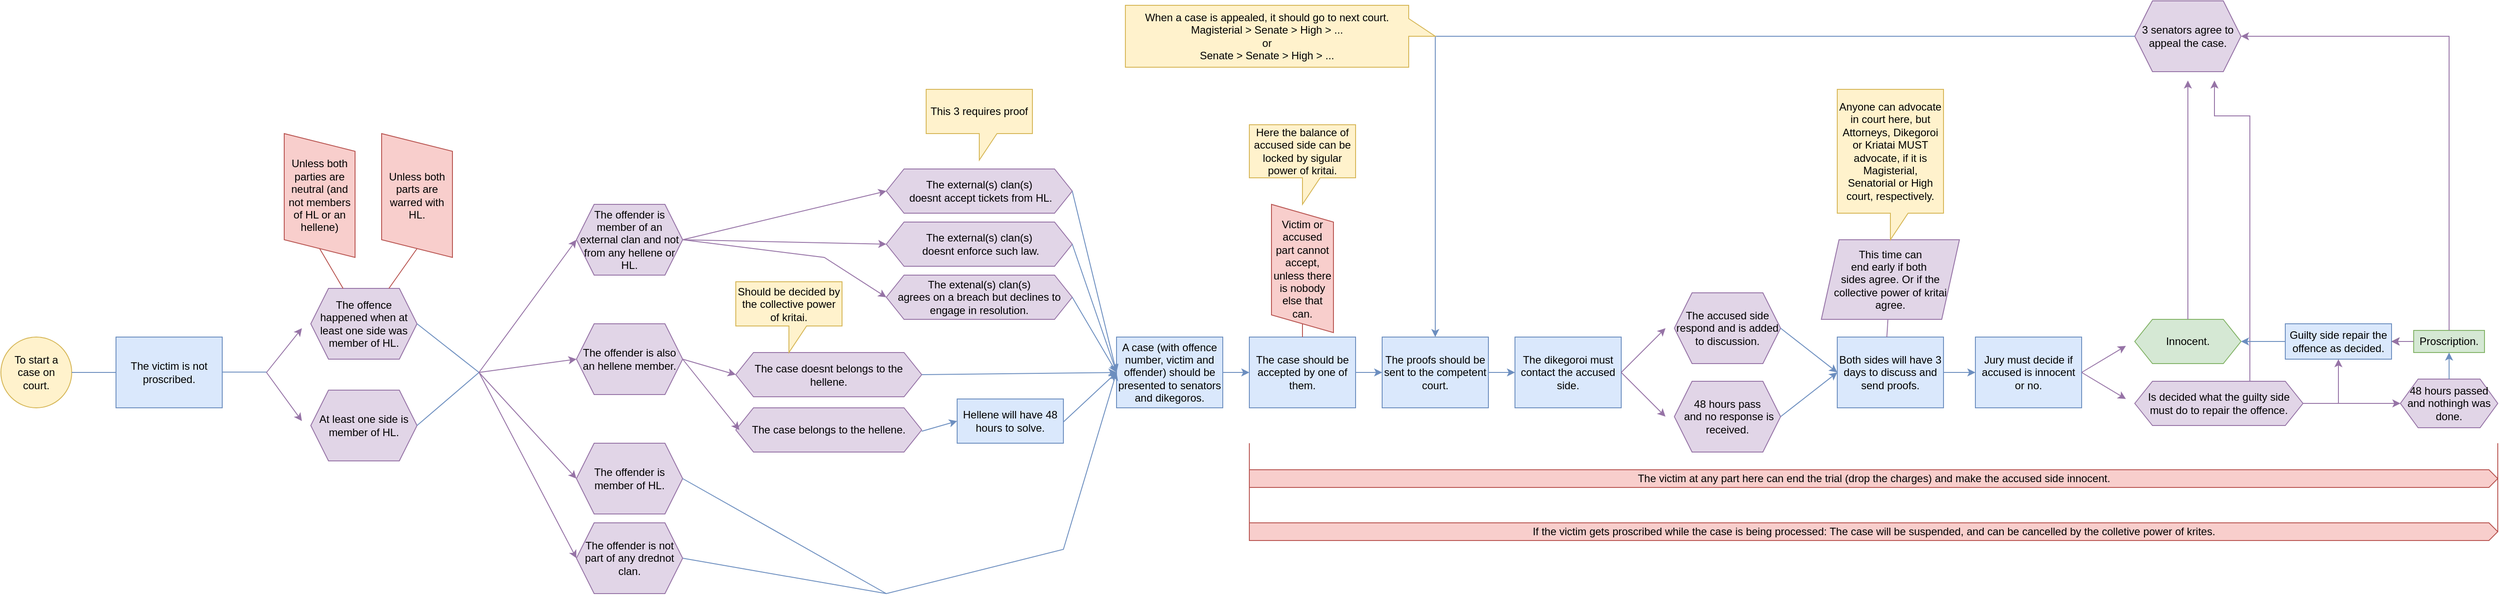 <mxfile version="26.1.1">
  <diagram name="Página-1" id="dsQrBatp6N0RsA0Rqw-J">
    <mxGraphModel dx="4247" dy="2334" grid="1" gridSize="10" guides="1" tooltips="1" connect="1" arrows="1" fold="1" page="1" pageScale="1" pageWidth="827" pageHeight="1169" math="0" shadow="0">
      <root>
        <mxCell id="0" />
        <mxCell id="1" parent="0" />
        <mxCell id="s8zO3IcP-AINZmNL37FX-1" value="" style="ellipse;whiteSpace=wrap;html=1;aspect=fixed;fillColor=#fff2cc;strokeColor=#d6b656;" parent="1" vertex="1">
          <mxGeometry x="-420" y="490" width="80" height="80" as="geometry" />
        </mxCell>
        <mxCell id="s8zO3IcP-AINZmNL37FX-2" value="To start a case on court." style="text;html=1;align=center;verticalAlign=middle;whiteSpace=wrap;rounded=0;" parent="1" vertex="1">
          <mxGeometry x="-410" y="517.5" width="60" height="25" as="geometry" />
        </mxCell>
        <mxCell id="s8zO3IcP-AINZmNL37FX-6" value="At least one side is member of HL." style="shape=hexagon;perimeter=hexagonPerimeter2;whiteSpace=wrap;html=1;fixedSize=1;fillColor=#e1d5e7;strokeColor=#9673a6;" parent="1" vertex="1">
          <mxGeometry x="-70" y="550" width="120" height="80" as="geometry" />
        </mxCell>
        <mxCell id="s8zO3IcP-AINZmNL37FX-7" value="The offence happened when at least one side was member of HL." style="shape=hexagon;perimeter=hexagonPerimeter2;whiteSpace=wrap;html=1;fixedSize=1;direction=west;fillColor=#e1d5e7;strokeColor=#9673a6;" parent="1" vertex="1">
          <mxGeometry x="-70" y="435" width="120" height="80" as="geometry" />
        </mxCell>
        <mxCell id="s8zO3IcP-AINZmNL37FX-9" value="" style="endArrow=classic;html=1;rounded=0;fillColor=#e1d5e7;strokeColor=#9673a6;" parent="1" edge="1">
          <mxGeometry width="50" height="50" relative="1" as="geometry">
            <mxPoint x="-120" y="530" as="sourcePoint" />
            <mxPoint x="-80" y="480" as="targetPoint" />
          </mxGeometry>
        </mxCell>
        <mxCell id="s8zO3IcP-AINZmNL37FX-10" value="" style="endArrow=classic;html=1;rounded=0;fillColor=#e1d5e7;strokeColor=#9673a6;" parent="1" edge="1">
          <mxGeometry width="50" height="50" relative="1" as="geometry">
            <mxPoint x="-120" y="530" as="sourcePoint" />
            <mxPoint x="-80" y="585" as="targetPoint" />
          </mxGeometry>
        </mxCell>
        <mxCell id="s8zO3IcP-AINZmNL37FX-11" value="Unless both parties are neutral (and not members of HL or an hellene)" style="shape=parallelogram;perimeter=parallelogramPerimeter;whiteSpace=wrap;html=1;fixedSize=1;direction=south;fillColor=#f8cecc;strokeColor=#b85450;rotation=0;" parent="1" vertex="1">
          <mxGeometry x="-100" y="260" width="80" height="140" as="geometry" />
        </mxCell>
        <mxCell id="s8zO3IcP-AINZmNL37FX-12" value="Unless both parts are warred with HL." style="shape=parallelogram;perimeter=parallelogramPerimeter;whiteSpace=wrap;html=1;fixedSize=1;direction=south;fillColor=#f8cecc;strokeColor=#b85450;" parent="1" vertex="1">
          <mxGeometry x="10" y="260" width="80" height="140" as="geometry" />
        </mxCell>
        <mxCell id="s8zO3IcP-AINZmNL37FX-13" value="" style="endArrow=none;html=1;rounded=0;entryX=1;entryY=0.5;entryDx=0;entryDy=0;fillColor=#f8cecc;strokeColor=#b85450;" parent="1" source="s8zO3IcP-AINZmNL37FX-7" target="s8zO3IcP-AINZmNL37FX-12" edge="1">
          <mxGeometry width="50" height="50" relative="1" as="geometry">
            <mxPoint x="-10" y="435" as="sourcePoint" />
            <mxPoint y="390" as="targetPoint" />
          </mxGeometry>
        </mxCell>
        <mxCell id="s8zO3IcP-AINZmNL37FX-14" value="" style="endArrow=none;html=1;rounded=0;entryX=1;entryY=0.5;entryDx=0;entryDy=0;fillColor=#f8cecc;strokeColor=#b85450;" parent="1" source="s8zO3IcP-AINZmNL37FX-7" target="s8zO3IcP-AINZmNL37FX-11" edge="1">
          <mxGeometry width="50" height="50" relative="1" as="geometry">
            <mxPoint x="-10" y="435" as="sourcePoint" />
            <mxPoint x="-20" y="360" as="targetPoint" />
          </mxGeometry>
        </mxCell>
        <mxCell id="s8zO3IcP-AINZmNL37FX-16" value="" style="endArrow=none;html=1;rounded=0;exitX=0;exitY=0.5;exitDx=0;exitDy=0;fillColor=#dae8fc;strokeColor=#6c8ebf;" parent="1" source="s8zO3IcP-AINZmNL37FX-7" edge="1">
          <mxGeometry width="50" height="50" relative="1" as="geometry">
            <mxPoint x="430" y="480" as="sourcePoint" />
            <mxPoint x="120" y="530" as="targetPoint" />
          </mxGeometry>
        </mxCell>
        <mxCell id="s8zO3IcP-AINZmNL37FX-17" value="" style="endArrow=none;html=1;rounded=0;exitX=1;exitY=0.5;exitDx=0;exitDy=0;exitPerimeter=0;fillColor=#dae8fc;strokeColor=#6c8ebf;" parent="1" source="s8zO3IcP-AINZmNL37FX-6" edge="1">
          <mxGeometry width="50" height="50" relative="1" as="geometry">
            <mxPoint x="430" y="585" as="sourcePoint" />
            <mxPoint x="120" y="530" as="targetPoint" />
          </mxGeometry>
        </mxCell>
        <mxCell id="s8zO3IcP-AINZmNL37FX-20" value="&lt;span style=&quot;background-color: transparent; color: light-dark(rgb(0, 0, 0), rgb(255, 255, 255));&quot;&gt;The external(s) clan(s)&lt;/span&gt;&lt;div&gt;&lt;span style=&quot;background-color: transparent; color: light-dark(rgb(0, 0, 0), rgb(255, 255, 255));&quot;&gt;&amp;nbsp;doesnt accept tickets from HL.&lt;/span&gt;&lt;/div&gt;" style="shape=hexagon;perimeter=hexagonPerimeter2;whiteSpace=wrap;html=1;fixedSize=1;direction=west;fillColor=#e1d5e7;strokeColor=#9673a6;" parent="1" vertex="1">
          <mxGeometry x="580" y="300" width="210" height="50" as="geometry" />
        </mxCell>
        <mxCell id="s8zO3IcP-AINZmNL37FX-24" value="&lt;span style=&quot;background-color: transparent; color: light-dark(rgb(0, 0, 0), rgb(255, 255, 255));&quot;&gt;The external(s) clan(s)&lt;/span&gt;&lt;div&gt;&lt;span style=&quot;background-color: transparent; color: light-dark(rgb(0, 0, 0), rgb(255, 255, 255));&quot;&gt;&amp;nbsp;doesnt enforce&amp;nbsp;&lt;/span&gt;&lt;span style=&quot;background-color: transparent; color: light-dark(rgb(0, 0, 0), rgb(255, 255, 255));&quot;&gt;such law.&lt;/span&gt;&lt;/div&gt;" style="shape=hexagon;perimeter=hexagonPerimeter2;whiteSpace=wrap;html=1;fixedSize=1;direction=west;fillColor=#e1d5e7;strokeColor=#9673a6;" parent="1" vertex="1">
          <mxGeometry x="580" y="360" width="210" height="50" as="geometry" />
        </mxCell>
        <mxCell id="s8zO3IcP-AINZmNL37FX-25" value="&lt;span style=&quot;background-color: initial; color: light-dark(rgb(0, 0, 0), rgb(255, 255, 255));&quot;&gt;The extenal(s) clan(s)&lt;/span&gt;&lt;div&gt;&lt;span style=&quot;background-color: initial; color: light-dark(rgb(0, 0, 0), rgb(255, 255, 255));&quot;&gt;agrees on a breach but declines to engage in resolution.&lt;/span&gt;&lt;/div&gt;" style="shape=hexagon;perimeter=hexagonPerimeter2;whiteSpace=wrap;html=1;fixedSize=1;direction=west;fillColor=#e1d5e7;strokeColor=#9673a6;" parent="1" vertex="1">
          <mxGeometry x="580" y="420" width="210" height="50" as="geometry" />
        </mxCell>
        <mxCell id="s8zO3IcP-AINZmNL37FX-27" value="" style="endArrow=classic;html=1;rounded=0;fillColor=#e1d5e7;strokeColor=#9673a6;entryX=0;entryY=0.5;entryDx=0;entryDy=0;" parent="1" edge="1" target="5_F8_gombTLoL3heTjFT-8">
          <mxGeometry width="50" height="50" relative="1" as="geometry">
            <mxPoint x="120" y="530" as="sourcePoint" />
            <mxPoint x="160" y="890" as="targetPoint" />
          </mxGeometry>
        </mxCell>
        <mxCell id="s8zO3IcP-AINZmNL37FX-28" value="" style="endArrow=classic;html=1;rounded=0;fillColor=#e1d5e7;strokeColor=#9673a6;" parent="1" edge="1">
          <mxGeometry width="50" height="50" relative="1" as="geometry">
            <mxPoint x="120" y="530" as="sourcePoint" />
            <mxPoint x="230" y="740" as="targetPoint" />
          </mxGeometry>
        </mxCell>
        <mxCell id="s8zO3IcP-AINZmNL37FX-29" value="" style="endArrow=classic;html=1;rounded=0;fillColor=#e1d5e7;strokeColor=#9673a6;entryX=0;entryY=0.5;entryDx=0;entryDy=0;" parent="1" edge="1" target="5_F8_gombTLoL3heTjFT-10">
          <mxGeometry width="50" height="50" relative="1" as="geometry">
            <mxPoint x="120" y="530" as="sourcePoint" />
            <mxPoint x="160" y="770" as="targetPoint" />
          </mxGeometry>
        </mxCell>
        <mxCell id="s8zO3IcP-AINZmNL37FX-30" value="This 3 requires proof" style="shape=callout;whiteSpace=wrap;html=1;perimeter=calloutPerimeter;fillColor=#fff2cc;strokeColor=#d6b656;" parent="1" vertex="1">
          <mxGeometry x="625" y="210" width="120" height="80" as="geometry" />
        </mxCell>
        <mxCell id="s8zO3IcP-AINZmNL37FX-37" value="" style="edgeStyle=orthogonalEdgeStyle;rounded=0;orthogonalLoop=1;jettySize=auto;html=1;fillColor=#dae8fc;strokeColor=#6c8ebf;" parent="1" source="s8zO3IcP-AINZmNL37FX-31" target="s8zO3IcP-AINZmNL37FX-36" edge="1">
          <mxGeometry relative="1" as="geometry" />
        </mxCell>
        <mxCell id="s8zO3IcP-AINZmNL37FX-31" value="A case (with offence number, victim and offender) should be presented to senators and dikegoros." style="rounded=0;whiteSpace=wrap;html=1;fillColor=#dae8fc;strokeColor=#6c8ebf;" parent="1" vertex="1">
          <mxGeometry x="840" y="490" width="120" height="80" as="geometry" />
        </mxCell>
        <mxCell id="s8zO3IcP-AINZmNL37FX-32" value="" style="endArrow=classic;html=1;rounded=0;exitX=0;exitY=0.5;exitDx=0;exitDy=0;entryX=0;entryY=0.5;entryDx=0;entryDy=0;fillColor=#dae8fc;strokeColor=#6c8ebf;" parent="1" source="s8zO3IcP-AINZmNL37FX-25" target="s8zO3IcP-AINZmNL37FX-31" edge="1">
          <mxGeometry width="50" height="50" relative="1" as="geometry">
            <mxPoint x="790" y="630" as="sourcePoint" />
            <mxPoint x="840" y="580" as="targetPoint" />
          </mxGeometry>
        </mxCell>
        <mxCell id="s8zO3IcP-AINZmNL37FX-33" value="" style="endArrow=classic;html=1;rounded=0;entryX=0;entryY=0.5;entryDx=0;entryDy=0;fillColor=#dae8fc;strokeColor=#6c8ebf;exitX=0;exitY=0.5;exitDx=0;exitDy=0;" parent="1" target="s8zO3IcP-AINZmNL37FX-31" edge="1" source="s8zO3IcP-AINZmNL37FX-24">
          <mxGeometry width="50" height="50" relative="1" as="geometry">
            <mxPoint x="790" y="565" as="sourcePoint" />
            <mxPoint x="840" y="515" as="targetPoint" />
          </mxGeometry>
        </mxCell>
        <mxCell id="s8zO3IcP-AINZmNL37FX-34" value="" style="endArrow=classic;html=1;rounded=0;exitX=0;exitY=0.5;exitDx=0;exitDy=0;entryX=0;entryY=0.5;entryDx=0;entryDy=0;fillColor=#dae8fc;strokeColor=#6c8ebf;" parent="1" source="s8zO3IcP-AINZmNL37FX-20" target="s8zO3IcP-AINZmNL37FX-31" edge="1">
          <mxGeometry width="50" height="50" relative="1" as="geometry">
            <mxPoint x="790" y="500" as="sourcePoint" />
            <mxPoint x="840" y="450" as="targetPoint" />
          </mxGeometry>
        </mxCell>
        <mxCell id="s8zO3IcP-AINZmNL37FX-40" value="" style="edgeStyle=orthogonalEdgeStyle;rounded=0;orthogonalLoop=1;jettySize=auto;html=1;fillColor=#dae8fc;strokeColor=#6c8ebf;" parent="1" source="s8zO3IcP-AINZmNL37FX-36" target="s8zO3IcP-AINZmNL37FX-39" edge="1">
          <mxGeometry relative="1" as="geometry" />
        </mxCell>
        <mxCell id="s8zO3IcP-AINZmNL37FX-36" value="The case should be accepted by one of them." style="whiteSpace=wrap;html=1;fillColor=#dae8fc;strokeColor=#6c8ebf;rounded=0;" parent="1" vertex="1">
          <mxGeometry x="990" y="490" width="120" height="80" as="geometry" />
        </mxCell>
        <mxCell id="s8zO3IcP-AINZmNL37FX-42" value="" style="edgeStyle=orthogonalEdgeStyle;rounded=0;orthogonalLoop=1;jettySize=auto;html=1;fillColor=#dae8fc;strokeColor=#6c8ebf;" parent="1" source="s8zO3IcP-AINZmNL37FX-39" target="s8zO3IcP-AINZmNL37FX-41" edge="1">
          <mxGeometry relative="1" as="geometry" />
        </mxCell>
        <mxCell id="s8zO3IcP-AINZmNL37FX-39" value="The proofs should be sent to the competent court." style="whiteSpace=wrap;html=1;fillColor=#dae8fc;strokeColor=#6c8ebf;rounded=0;" parent="1" vertex="1">
          <mxGeometry x="1140" y="490" width="120" height="80" as="geometry" />
        </mxCell>
        <mxCell id="s8zO3IcP-AINZmNL37FX-41" value="The dikegoroi must contact the accused side." style="whiteSpace=wrap;html=1;fillColor=#dae8fc;strokeColor=#6c8ebf;rounded=0;" parent="1" vertex="1">
          <mxGeometry x="1290" y="490" width="120" height="80" as="geometry" />
        </mxCell>
        <mxCell id="s8zO3IcP-AINZmNL37FX-43" value="The accused side respond and is added to discussion." style="shape=hexagon;perimeter=hexagonPerimeter2;whiteSpace=wrap;html=1;fixedSize=1;fillColor=#e1d5e7;strokeColor=#9673a6;" parent="1" vertex="1">
          <mxGeometry x="1470" y="440" width="120" height="80" as="geometry" />
        </mxCell>
        <mxCell id="s8zO3IcP-AINZmNL37FX-44" value="48 hours pass&lt;div&gt;&amp;nbsp;and no response is received.&lt;/div&gt;" style="shape=hexagon;perimeter=hexagonPerimeter2;whiteSpace=wrap;html=1;fixedSize=1;fillColor=#e1d5e7;strokeColor=#9673a6;" parent="1" vertex="1">
          <mxGeometry x="1470" y="540" width="120" height="80" as="geometry" />
        </mxCell>
        <mxCell id="s8zO3IcP-AINZmNL37FX-45" value="" style="endArrow=classic;html=1;rounded=0;fillColor=#e1d5e7;strokeColor=#9673a6;" parent="1" edge="1">
          <mxGeometry width="50" height="50" relative="1" as="geometry">
            <mxPoint x="1410" y="530" as="sourcePoint" />
            <mxPoint x="1460" y="480" as="targetPoint" />
          </mxGeometry>
        </mxCell>
        <mxCell id="s8zO3IcP-AINZmNL37FX-46" value="" style="endArrow=classic;html=1;rounded=0;fillColor=#e1d5e7;strokeColor=#9673a6;exitX=1;exitY=0.5;exitDx=0;exitDy=0;" parent="1" source="s8zO3IcP-AINZmNL37FX-41" edge="1">
          <mxGeometry width="50" height="50" relative="1" as="geometry">
            <mxPoint x="1420" y="540" as="sourcePoint" />
            <mxPoint x="1460" y="580" as="targetPoint" />
          </mxGeometry>
        </mxCell>
        <mxCell id="s8zO3IcP-AINZmNL37FX-53" value="" style="edgeStyle=orthogonalEdgeStyle;rounded=0;orthogonalLoop=1;jettySize=auto;html=1;fillColor=#dae8fc;strokeColor=#6c8ebf;" parent="1" source="s8zO3IcP-AINZmNL37FX-47" target="s8zO3IcP-AINZmNL37FX-52" edge="1">
          <mxGeometry relative="1" as="geometry" />
        </mxCell>
        <mxCell id="s8zO3IcP-AINZmNL37FX-47" value="Both sides will have 3 days to discuss and send proofs." style="rounded=0;whiteSpace=wrap;html=1;fillColor=#dae8fc;strokeColor=#6c8ebf;" parent="1" vertex="1">
          <mxGeometry x="1654" y="490" width="120" height="80" as="geometry" />
        </mxCell>
        <mxCell id="s8zO3IcP-AINZmNL37FX-48" value="" style="endArrow=classic;html=1;rounded=0;exitX=1;exitY=0.5;exitDx=0;exitDy=0;entryX=0;entryY=0.5;entryDx=0;entryDy=0;fillColor=#dae8fc;strokeColor=#6c8ebf;" parent="1" source="s8zO3IcP-AINZmNL37FX-43" target="s8zO3IcP-AINZmNL37FX-47" edge="1">
          <mxGeometry width="50" height="50" relative="1" as="geometry">
            <mxPoint x="1600" y="485" as="sourcePoint" />
            <mxPoint x="1650" y="435" as="targetPoint" />
          </mxGeometry>
        </mxCell>
        <mxCell id="s8zO3IcP-AINZmNL37FX-49" value="" style="endArrow=classic;html=1;rounded=0;exitX=1;exitY=0.5;exitDx=0;exitDy=0;entryX=0;entryY=0.5;entryDx=0;entryDy=0;fillColor=#dae8fc;strokeColor=#6c8ebf;" parent="1" source="s8zO3IcP-AINZmNL37FX-44" target="s8zO3IcP-AINZmNL37FX-47" edge="1">
          <mxGeometry width="50" height="50" relative="1" as="geometry">
            <mxPoint x="1590" y="585" as="sourcePoint" />
            <mxPoint x="1640" y="535" as="targetPoint" />
          </mxGeometry>
        </mxCell>
        <mxCell id="s8zO3IcP-AINZmNL37FX-50" value="This time can&lt;div&gt;end early if both&amp;nbsp;&lt;/div&gt;&lt;div&gt;sides agree. Or if the collective power of kritai agree.&lt;/div&gt;" style="shape=parallelogram;perimeter=parallelogramPerimeter;whiteSpace=wrap;html=1;fixedSize=1;direction=west;fillColor=#e1d5e7;strokeColor=#9673a6;" parent="1" vertex="1">
          <mxGeometry x="1636" y="380" width="156" height="90" as="geometry" />
        </mxCell>
        <mxCell id="s8zO3IcP-AINZmNL37FX-51" value="" style="endArrow=none;html=1;rounded=0;fillColor=#e1d5e7;strokeColor=#9673a6;" parent="1" target="s8zO3IcP-AINZmNL37FX-50" edge="1">
          <mxGeometry width="50" height="50" relative="1" as="geometry">
            <mxPoint x="1710" y="490" as="sourcePoint" />
            <mxPoint x="1760" y="440" as="targetPoint" />
          </mxGeometry>
        </mxCell>
        <mxCell id="s8zO3IcP-AINZmNL37FX-52" value="Jury must decide if accused is innocent or no." style="whiteSpace=wrap;html=1;fillColor=#dae8fc;strokeColor=#6c8ebf;rounded=0;" parent="1" vertex="1">
          <mxGeometry x="1810" y="490" width="120" height="80" as="geometry" />
        </mxCell>
        <mxCell id="s8zO3IcP-AINZmNL37FX-54" value="Anyone can advocate in court here, but Attorneys, Dikegoroi or Kriatai MUST advocate, if it is Magisterial, Senatorial or High court, respectively." style="shape=callout;whiteSpace=wrap;html=1;perimeter=calloutPerimeter;fillColor=#fff2cc;strokeColor=#d6b656;" parent="1" vertex="1">
          <mxGeometry x="1654" y="210" width="120" height="170" as="geometry" />
        </mxCell>
        <mxCell id="s8zO3IcP-AINZmNL37FX-55" value="Victim or accused part cannot accept, unless there is nobody else that can." style="shape=parallelogram;perimeter=parallelogramPerimeter;whiteSpace=wrap;html=1;fixedSize=1;fillColor=#f8cecc;strokeColor=#b85450;direction=south;" parent="1" vertex="1">
          <mxGeometry x="1015" y="340" width="70" height="145" as="geometry" />
        </mxCell>
        <mxCell id="s8zO3IcP-AINZmNL37FX-56" value="" style="endArrow=none;html=1;rounded=0;entryX=1;entryY=0.5;entryDx=0;entryDy=0;exitX=0.5;exitY=0;exitDx=0;exitDy=0;fillColor=#f8cecc;strokeColor=#b85450;" parent="1" source="s8zO3IcP-AINZmNL37FX-36" target="s8zO3IcP-AINZmNL37FX-55" edge="1">
          <mxGeometry width="50" height="50" relative="1" as="geometry">
            <mxPoint x="1040" y="490" as="sourcePoint" />
            <mxPoint x="1090" y="440" as="targetPoint" />
          </mxGeometry>
        </mxCell>
        <mxCell id="s8zO3IcP-AINZmNL37FX-57" value="Here the balance of accused side can be locked by sigular power of kritai." style="shape=callout;whiteSpace=wrap;html=1;perimeter=calloutPerimeter;fillColor=#fff2cc;strokeColor=#d6b656;" parent="1" vertex="1">
          <mxGeometry x="990" y="250" width="120" height="90" as="geometry" />
        </mxCell>
        <mxCell id="s8zO3IcP-AINZmNL37FX-58" value="Innocent." style="shape=hexagon;perimeter=hexagonPerimeter2;whiteSpace=wrap;html=1;fixedSize=1;fillColor=#d5e8d4;strokeColor=#82b366;" parent="1" vertex="1">
          <mxGeometry x="1990" y="470" width="120" height="50" as="geometry" />
        </mxCell>
        <mxCell id="s8zO3IcP-AINZmNL37FX-59" value="Is decided what the guilty side must do to repair the offence." style="shape=hexagon;perimeter=hexagonPerimeter2;whiteSpace=wrap;html=1;fixedSize=1;fillColor=#e1d5e7;strokeColor=#9673a6;" parent="1" vertex="1">
          <mxGeometry x="1990" y="540" width="190" height="50" as="geometry" />
        </mxCell>
        <mxCell id="s8zO3IcP-AINZmNL37FX-60" value="" style="endArrow=classic;html=1;rounded=0;fillColor=#e1d5e7;strokeColor=#9673a6;" parent="1" edge="1">
          <mxGeometry width="50" height="50" relative="1" as="geometry">
            <mxPoint x="1930" y="530" as="sourcePoint" />
            <mxPoint x="1980" y="560" as="targetPoint" />
          </mxGeometry>
        </mxCell>
        <mxCell id="s8zO3IcP-AINZmNL37FX-61" value="" style="endArrow=classic;html=1;rounded=0;exitX=1;exitY=0.5;exitDx=0;exitDy=0;fillColor=#e1d5e7;strokeColor=#9673a6;" parent="1" source="s8zO3IcP-AINZmNL37FX-52" edge="1">
          <mxGeometry width="50" height="50" relative="1" as="geometry">
            <mxPoint x="1930" y="515" as="sourcePoint" />
            <mxPoint x="1980" y="500" as="targetPoint" />
          </mxGeometry>
        </mxCell>
        <mxCell id="s8zO3IcP-AINZmNL37FX-62" value="" style="endArrow=classic;html=1;rounded=0;fillColor=#e1d5e7;strokeColor=#9673a6;" parent="1" edge="1">
          <mxGeometry width="50" height="50" relative="1" as="geometry">
            <mxPoint x="2050" y="470" as="sourcePoint" />
            <mxPoint x="2050" y="200" as="targetPoint" />
          </mxGeometry>
        </mxCell>
        <mxCell id="s8zO3IcP-AINZmNL37FX-63" value="3 senators agree to appeal the case." style="shape=hexagon;perimeter=hexagonPerimeter2;whiteSpace=wrap;html=1;fixedSize=1;fillColor=#e1d5e7;strokeColor=#9673a6;" parent="1" vertex="1">
          <mxGeometry x="1990" y="110" width="120" height="80" as="geometry" />
        </mxCell>
        <mxCell id="s8zO3IcP-AINZmNL37FX-64" value="" style="endArrow=classic;html=1;rounded=0;exitX=0;exitY=0.5;exitDx=0;exitDy=0;entryX=0.5;entryY=0;entryDx=0;entryDy=0;fillColor=#dae8fc;strokeColor=#6c8ebf;" parent="1" source="s8zO3IcP-AINZmNL37FX-63" target="s8zO3IcP-AINZmNL37FX-39" edge="1">
          <mxGeometry width="50" height="50" relative="1" as="geometry">
            <mxPoint x="1900" y="140" as="sourcePoint" />
            <mxPoint x="1180" y="150" as="targetPoint" />
            <Array as="points">
              <mxPoint x="1200" y="150" />
            </Array>
          </mxGeometry>
        </mxCell>
        <mxCell id="s8zO3IcP-AINZmNL37FX-66" value="When a case is appealed, it should go to next court.&lt;br&gt;Magisterial &amp;gt; Senate &amp;gt; High &amp;gt; ...&lt;br&gt;or&lt;br&gt;Senate &amp;gt; Senate &amp;gt; High &amp;gt; ..." style="shape=callout;whiteSpace=wrap;html=1;perimeter=calloutPerimeter;direction=north;fillColor=#fff2cc;strokeColor=#d6b656;" parent="1" vertex="1">
          <mxGeometry x="850" y="115" width="350" height="70" as="geometry" />
        </mxCell>
        <mxCell id="s8zO3IcP-AINZmNL37FX-69" value="" style="endArrow=classic;html=1;rounded=0;fillColor=#e1d5e7;strokeColor=#9673a6;" parent="1" edge="1">
          <mxGeometry width="50" height="50" relative="1" as="geometry">
            <mxPoint x="2120" y="540" as="sourcePoint" />
            <mxPoint x="2080" y="200" as="targetPoint" />
            <Array as="points">
              <mxPoint x="2120" y="240" />
              <mxPoint x="2080" y="240" />
            </Array>
          </mxGeometry>
        </mxCell>
        <mxCell id="s8zO3IcP-AINZmNL37FX-70" value="" style="endArrow=classic;html=1;rounded=0;fillColor=#e1d5e7;strokeColor=#9673a6;entryX=0.5;entryY=1;entryDx=0;entryDy=0;" parent="1" target="s8zO3IcP-AINZmNL37FX-71" edge="1">
          <mxGeometry width="50" height="50" relative="1" as="geometry">
            <mxPoint x="2180" y="565" as="sourcePoint" />
            <mxPoint x="2230" y="530" as="targetPoint" />
            <Array as="points">
              <mxPoint x="2220" y="565" />
            </Array>
          </mxGeometry>
        </mxCell>
        <mxCell id="s8zO3IcP-AINZmNL37FX-71" value="Guilty side repair the offence as decided." style="rounded=0;whiteSpace=wrap;html=1;fillColor=#dae8fc;strokeColor=#6c8ebf;" parent="1" vertex="1">
          <mxGeometry x="2160" y="475" width="120" height="40" as="geometry" />
        </mxCell>
        <mxCell id="s8zO3IcP-AINZmNL37FX-72" value="" style="endArrow=classic;html=1;rounded=0;exitX=0;exitY=0.5;exitDx=0;exitDy=0;entryX=1;entryY=0.5;entryDx=0;entryDy=0;fillColor=#dae8fc;strokeColor=#6c8ebf;" parent="1" source="s8zO3IcP-AINZmNL37FX-71" target="s8zO3IcP-AINZmNL37FX-58" edge="1">
          <mxGeometry width="50" height="50" relative="1" as="geometry">
            <mxPoint x="2160" y="485" as="sourcePoint" />
            <mxPoint x="2210" y="435" as="targetPoint" />
          </mxGeometry>
        </mxCell>
        <mxCell id="s8zO3IcP-AINZmNL37FX-73" value="48 hours passed and nothingh was done." style="shape=hexagon;perimeter=hexagonPerimeter2;whiteSpace=wrap;html=1;fixedSize=1;fillColor=#e1d5e7;strokeColor=#9673a6;" parent="1" vertex="1">
          <mxGeometry x="2290" y="537.5" width="110" height="55" as="geometry" />
        </mxCell>
        <mxCell id="s8zO3IcP-AINZmNL37FX-74" value="" style="endArrow=classic;html=1;rounded=0;entryX=0;entryY=0.5;entryDx=0;entryDy=0;fillColor=#e1d5e7;strokeColor=#9673a6;" parent="1" target="s8zO3IcP-AINZmNL37FX-73" edge="1">
          <mxGeometry width="50" height="50" relative="1" as="geometry">
            <mxPoint x="2220" y="565" as="sourcePoint" />
            <mxPoint x="2270" y="515" as="targetPoint" />
          </mxGeometry>
        </mxCell>
        <mxCell id="s8zO3IcP-AINZmNL37FX-78" value="" style="edgeStyle=orthogonalEdgeStyle;rounded=0;orthogonalLoop=1;jettySize=auto;html=1;" parent="1" source="s8zO3IcP-AINZmNL37FX-75" target="s8zO3IcP-AINZmNL37FX-71" edge="1">
          <mxGeometry relative="1" as="geometry" />
        </mxCell>
        <mxCell id="s8zO3IcP-AINZmNL37FX-75" value="Proscription." style="rounded=0;whiteSpace=wrap;html=1;fillColor=#d5e8d4;strokeColor=#82b366;" parent="1" vertex="1">
          <mxGeometry x="2305" y="482.5" width="80" height="25" as="geometry" />
        </mxCell>
        <mxCell id="s8zO3IcP-AINZmNL37FX-76" value="" style="endArrow=classic;html=1;rounded=0;exitX=0;exitY=0.5;exitDx=0;exitDy=0;fillColor=#e1d5e7;strokeColor=#9673a6;" parent="1" source="s8zO3IcP-AINZmNL37FX-75" target="s8zO3IcP-AINZmNL37FX-71" edge="1">
          <mxGeometry width="50" height="50" relative="1" as="geometry">
            <mxPoint x="2300" y="490" as="sourcePoint" />
            <mxPoint x="2350" y="440" as="targetPoint" />
          </mxGeometry>
        </mxCell>
        <mxCell id="s8zO3IcP-AINZmNL37FX-77" value="" style="endArrow=classic;html=1;rounded=0;exitX=0.5;exitY=0;exitDx=0;exitDy=0;entryX=0.5;entryY=1;entryDx=0;entryDy=0;fillColor=#dae8fc;strokeColor=#6c8ebf;" parent="1" source="s8zO3IcP-AINZmNL37FX-73" target="s8zO3IcP-AINZmNL37FX-75" edge="1">
          <mxGeometry width="50" height="50" relative="1" as="geometry">
            <mxPoint x="2350" y="537.5" as="sourcePoint" />
            <mxPoint x="2400" y="487.5" as="targetPoint" />
          </mxGeometry>
        </mxCell>
        <mxCell id="s8zO3IcP-AINZmNL37FX-79" value="" style="endArrow=classic;html=1;rounded=0;exitX=0.5;exitY=0;exitDx=0;exitDy=0;entryX=1;entryY=0.5;entryDx=0;entryDy=0;fillColor=#e1d5e7;strokeColor=#9673a6;" parent="1" source="s8zO3IcP-AINZmNL37FX-75" target="s8zO3IcP-AINZmNL37FX-63" edge="1">
          <mxGeometry width="50" height="50" relative="1" as="geometry">
            <mxPoint x="2340" y="482.5" as="sourcePoint" />
            <mxPoint x="2340" y="150" as="targetPoint" />
            <Array as="points">
              <mxPoint x="2345" y="150" />
            </Array>
          </mxGeometry>
        </mxCell>
        <mxCell id="s8zO3IcP-AINZmNL37FX-81" value="The victim at any part here can end the trial (drop the charges) and make the accused side innocent." style="html=1;shadow=0;dashed=0;align=center;verticalAlign=middle;shape=mxgraph.arrows2.arrow;dy=0;dx=10;notch=0;fillColor=#f8cecc;strokeColor=#b85450;" parent="1" vertex="1">
          <mxGeometry x="990" y="640" width="1410" height="20" as="geometry" />
        </mxCell>
        <mxCell id="s8zO3IcP-AINZmNL37FX-83" value="" style="endArrow=none;html=1;rounded=0;fillColor=#f8cecc;strokeColor=#b85450;exitX=0;exitY=0.5;exitDx=0;exitDy=0;exitPerimeter=0;" parent="1" edge="1" source="5_F8_gombTLoL3heTjFT-28">
          <mxGeometry width="50" height="50" relative="1" as="geometry">
            <mxPoint x="990" y="640" as="sourcePoint" />
            <mxPoint x="990" y="610" as="targetPoint" />
          </mxGeometry>
        </mxCell>
        <mxCell id="s8zO3IcP-AINZmNL37FX-84" value="" style="endArrow=none;html=1;rounded=0;fillColor=#f8cecc;strokeColor=#b85450;exitX=1;exitY=0.5;exitDx=0;exitDy=0;exitPerimeter=0;" parent="1" source="5_F8_gombTLoL3heTjFT-28" edge="1">
          <mxGeometry width="50" height="50" relative="1" as="geometry">
            <mxPoint x="2400" y="640" as="sourcePoint" />
            <mxPoint x="2400" y="610" as="targetPoint" />
          </mxGeometry>
        </mxCell>
        <mxCell id="5_F8_gombTLoL3heTjFT-3" value="The victim is not proscribed." style="whiteSpace=wrap;html=1;fillColor=#dae8fc;strokeColor=#6c8ebf;rounded=0;" vertex="1" parent="1">
          <mxGeometry x="-290" y="490" width="120" height="80" as="geometry" />
        </mxCell>
        <mxCell id="5_F8_gombTLoL3heTjFT-5" value="" style="endArrow=none;html=1;rounded=0;exitX=1;exitY=0.5;exitDx=0;exitDy=0;exitPerimeter=0;fillColor=#dae8fc;strokeColor=#6c8ebf;entryX=0;entryY=0.5;entryDx=0;entryDy=0;" edge="1" parent="1" target="5_F8_gombTLoL3heTjFT-3">
          <mxGeometry width="50" height="50" relative="1" as="geometry">
            <mxPoint x="-340" y="530" as="sourcePoint" />
            <mxPoint x="-270" y="470" as="targetPoint" />
          </mxGeometry>
        </mxCell>
        <mxCell id="5_F8_gombTLoL3heTjFT-6" value="" style="endArrow=none;html=1;rounded=0;exitX=1;exitY=0.5;exitDx=0;exitDy=0;exitPerimeter=0;fillColor=#dae8fc;strokeColor=#6c8ebf;entryX=0;entryY=0.5;entryDx=0;entryDy=0;" edge="1" parent="1">
          <mxGeometry width="50" height="50" relative="1" as="geometry">
            <mxPoint x="-170" y="529.58" as="sourcePoint" />
            <mxPoint x="-120" y="529.58" as="targetPoint" />
          </mxGeometry>
        </mxCell>
        <mxCell id="5_F8_gombTLoL3heTjFT-8" value="The offender is member of HL." style="shape=hexagon;perimeter=hexagonPerimeter2;whiteSpace=wrap;html=1;fixedSize=1;fillColor=#e1d5e7;strokeColor=#9673a6;" vertex="1" parent="1">
          <mxGeometry x="230" y="610" width="120" height="80" as="geometry" />
        </mxCell>
        <mxCell id="5_F8_gombTLoL3heTjFT-9" value="The offender is also an hellene member." style="shape=hexagon;perimeter=hexagonPerimeter2;whiteSpace=wrap;html=1;fixedSize=1;fillColor=#e1d5e7;strokeColor=#9673a6;" vertex="1" parent="1">
          <mxGeometry x="230" y="475" width="120" height="80" as="geometry" />
        </mxCell>
        <mxCell id="5_F8_gombTLoL3heTjFT-10" value="The offender is member of an external clan and not from any hellene or HL." style="shape=hexagon;perimeter=hexagonPerimeter2;whiteSpace=wrap;html=1;fixedSize=1;fillColor=#e1d5e7;strokeColor=#9673a6;" vertex="1" parent="1">
          <mxGeometry x="230" y="340" width="120" height="80" as="geometry" />
        </mxCell>
        <mxCell id="5_F8_gombTLoL3heTjFT-11" value="" style="endArrow=classic;html=1;rounded=0;exitX=1;exitY=0.5;exitDx=0;exitDy=0;fillColor=#dae8fc;strokeColor=#6c8ebf;" edge="1" parent="1" source="5_F8_gombTLoL3heTjFT-12">
          <mxGeometry width="50" height="50" relative="1" as="geometry">
            <mxPoint x="350" y="690" as="sourcePoint" />
            <mxPoint x="840" y="530" as="targetPoint" />
            <Array as="points">
              <mxPoint x="580" y="780" />
              <mxPoint x="780" y="730" />
            </Array>
          </mxGeometry>
        </mxCell>
        <mxCell id="5_F8_gombTLoL3heTjFT-12" value="The offender is not part of any drednot clan." style="shape=hexagon;perimeter=hexagonPerimeter2;whiteSpace=wrap;html=1;fixedSize=1;fillColor=#e1d5e7;strokeColor=#9673a6;" vertex="1" parent="1">
          <mxGeometry x="230" y="700" width="120" height="80" as="geometry" />
        </mxCell>
        <mxCell id="5_F8_gombTLoL3heTjFT-14" value="" style="endArrow=none;html=1;rounded=0;exitX=1;exitY=0.5;exitDx=0;exitDy=0;exitPerimeter=0;fillColor=#dae8fc;strokeColor=#6c8ebf;" edge="1" parent="1">
          <mxGeometry width="50" height="50" relative="1" as="geometry">
            <mxPoint x="350" y="650" as="sourcePoint" />
            <mxPoint x="580" y="780" as="targetPoint" />
          </mxGeometry>
        </mxCell>
        <mxCell id="5_F8_gombTLoL3heTjFT-15" value="" style="endArrow=classic;html=1;rounded=0;fillColor=#e1d5e7;strokeColor=#9673a6;entryX=0;entryY=0.5;entryDx=0;entryDy=0;" edge="1" parent="1" target="5_F8_gombTLoL3heTjFT-9">
          <mxGeometry width="50" height="50" relative="1" as="geometry">
            <mxPoint x="120" y="530" as="sourcePoint" />
            <mxPoint x="190" y="560" as="targetPoint" />
          </mxGeometry>
        </mxCell>
        <mxCell id="5_F8_gombTLoL3heTjFT-16" value="The case doesnt belongs to the hellene." style="shape=hexagon;perimeter=hexagonPerimeter2;whiteSpace=wrap;html=1;fixedSize=1;direction=west;fillColor=#e1d5e7;strokeColor=#9673a6;" vertex="1" parent="1">
          <mxGeometry x="410" y="507.5" width="210" height="50" as="geometry" />
        </mxCell>
        <mxCell id="5_F8_gombTLoL3heTjFT-17" value="The case belongs to the hellene." style="shape=hexagon;perimeter=hexagonPerimeter2;whiteSpace=wrap;html=1;fixedSize=1;direction=west;fillColor=#e1d5e7;strokeColor=#9673a6;" vertex="1" parent="1">
          <mxGeometry x="410" y="570" width="210" height="50" as="geometry" />
        </mxCell>
        <mxCell id="5_F8_gombTLoL3heTjFT-18" value="" style="endArrow=classic;html=1;rounded=0;fillColor=#dae8fc;strokeColor=#6c8ebf;exitX=0;exitY=0.5;exitDx=0;exitDy=0;" edge="1" parent="1" source="5_F8_gombTLoL3heTjFT-16">
          <mxGeometry width="50" height="50" relative="1" as="geometry">
            <mxPoint x="620" y="600" as="sourcePoint" />
            <mxPoint x="840" y="530" as="targetPoint" />
          </mxGeometry>
        </mxCell>
        <mxCell id="5_F8_gombTLoL3heTjFT-19" value="" style="endArrow=classic;html=1;rounded=0;fillColor=#e1d5e7;strokeColor=#9673a6;entryX=1;entryY=0.5;entryDx=0;entryDy=0;" edge="1" parent="1" target="5_F8_gombTLoL3heTjFT-16">
          <mxGeometry width="50" height="50" relative="1" as="geometry">
            <mxPoint x="350" y="515" as="sourcePoint" />
            <mxPoint x="460" y="500" as="targetPoint" />
          </mxGeometry>
        </mxCell>
        <mxCell id="5_F8_gombTLoL3heTjFT-20" value="" style="endArrow=classic;html=1;rounded=0;fillColor=#e1d5e7;strokeColor=#9673a6;entryX=0;entryY=0.5;entryDx=0;entryDy=0;exitX=1;exitY=0.5;exitDx=0;exitDy=0;" edge="1" parent="1" source="5_F8_gombTLoL3heTjFT-9">
          <mxGeometry width="50" height="50" relative="1" as="geometry">
            <mxPoint x="304" y="610" as="sourcePoint" />
            <mxPoint x="414" y="595" as="targetPoint" />
          </mxGeometry>
        </mxCell>
        <mxCell id="5_F8_gombTLoL3heTjFT-21" value="Should be decided by&lt;div&gt;the collective power of kritai.&lt;/div&gt;" style="shape=callout;whiteSpace=wrap;html=1;perimeter=calloutPerimeter;fillColor=#fff2cc;strokeColor=#d6b656;" vertex="1" parent="1">
          <mxGeometry x="410" y="427.5" width="120" height="80" as="geometry" />
        </mxCell>
        <mxCell id="5_F8_gombTLoL3heTjFT-22" value="" style="endArrow=classic;html=1;rounded=0;fillColor=#e1d5e7;strokeColor=#9673a6;entryX=1;entryY=0.5;entryDx=0;entryDy=0;" edge="1" parent="1" target="s8zO3IcP-AINZmNL37FX-20">
          <mxGeometry width="50" height="50" relative="1" as="geometry">
            <mxPoint x="350" y="380" as="sourcePoint" />
            <mxPoint x="460" y="230" as="targetPoint" />
          </mxGeometry>
        </mxCell>
        <mxCell id="5_F8_gombTLoL3heTjFT-23" value="" style="endArrow=classic;html=1;rounded=0;fillColor=#e1d5e7;strokeColor=#9673a6;entryX=1;entryY=0.5;entryDx=0;entryDy=0;" edge="1" parent="1" target="s8zO3IcP-AINZmNL37FX-24">
          <mxGeometry width="50" height="50" relative="1" as="geometry">
            <mxPoint x="350" y="380" as="sourcePoint" />
            <mxPoint x="580" y="325" as="targetPoint" />
          </mxGeometry>
        </mxCell>
        <mxCell id="5_F8_gombTLoL3heTjFT-24" value="" style="endArrow=classic;html=1;rounded=0;fillColor=#e1d5e7;strokeColor=#9673a6;entryX=1;entryY=0.5;entryDx=0;entryDy=0;" edge="1" parent="1" target="s8zO3IcP-AINZmNL37FX-25">
          <mxGeometry width="50" height="50" relative="1" as="geometry">
            <mxPoint x="350" y="380" as="sourcePoint" />
            <mxPoint x="580" y="325" as="targetPoint" />
            <Array as="points">
              <mxPoint x="510" y="400" />
            </Array>
          </mxGeometry>
        </mxCell>
        <mxCell id="5_F8_gombTLoL3heTjFT-25" value="Hellene will have 48 hours to solve." style="whiteSpace=wrap;html=1;fillColor=#dae8fc;strokeColor=#6c8ebf;rounded=0;" vertex="1" parent="1">
          <mxGeometry x="660" y="560" width="120" height="50" as="geometry" />
        </mxCell>
        <mxCell id="5_F8_gombTLoL3heTjFT-26" value="" style="endArrow=classic;html=1;rounded=0;fillColor=#dae8fc;strokeColor=#6c8ebf;exitX=0;exitY=0.5;exitDx=0;exitDy=0;entryX=0;entryY=0.5;entryDx=0;entryDy=0;" edge="1" parent="1" target="5_F8_gombTLoL3heTjFT-25">
          <mxGeometry width="50" height="50" relative="1" as="geometry">
            <mxPoint x="620" y="596.5" as="sourcePoint" />
            <mxPoint x="840" y="593.5" as="targetPoint" />
          </mxGeometry>
        </mxCell>
        <mxCell id="5_F8_gombTLoL3heTjFT-27" value="" style="endArrow=classic;html=1;rounded=0;fillColor=#dae8fc;strokeColor=#6c8ebf;exitX=0;exitY=0.5;exitDx=0;exitDy=0;" edge="1" parent="1">
          <mxGeometry width="50" height="50" relative="1" as="geometry">
            <mxPoint x="780" y="586" as="sourcePoint" />
            <mxPoint x="840" y="530" as="targetPoint" />
          </mxGeometry>
        </mxCell>
        <mxCell id="5_F8_gombTLoL3heTjFT-28" value="If the victim gets proscribed while the case is being processed: The case will be suspended, and can be cancelled by the colletive power of krites." style="html=1;shadow=0;dashed=0;align=center;verticalAlign=middle;shape=mxgraph.arrows2.arrow;dy=0;dx=10;notch=0;fillColor=#f8cecc;strokeColor=#b85450;" vertex="1" parent="1">
          <mxGeometry x="990" y="700" width="1410" height="20" as="geometry" />
        </mxCell>
      </root>
    </mxGraphModel>
  </diagram>
</mxfile>
